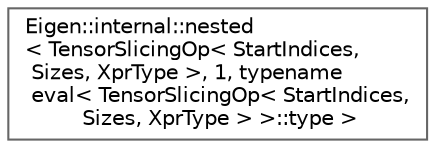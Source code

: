 digraph "类继承关系图"
{
 // LATEX_PDF_SIZE
  bgcolor="transparent";
  edge [fontname=Helvetica,fontsize=10,labelfontname=Helvetica,labelfontsize=10];
  node [fontname=Helvetica,fontsize=10,shape=box,height=0.2,width=0.4];
  rankdir="LR";
  Node0 [id="Node000000",label="Eigen::internal::nested\l\< TensorSlicingOp\< StartIndices,\l Sizes, XprType \>, 1, typename\l eval\< TensorSlicingOp\< StartIndices,\l Sizes, XprType \> \>::type \>",height=0.2,width=0.4,color="grey40", fillcolor="white", style="filled",URL="$struct_eigen_1_1internal_1_1nested_3_01_tensor_slicing_op_3_01_start_indices_00_01_sizes_00_01_xd420115a29e780890854e1fb453a6b2f.html",tooltip=" "];
}
